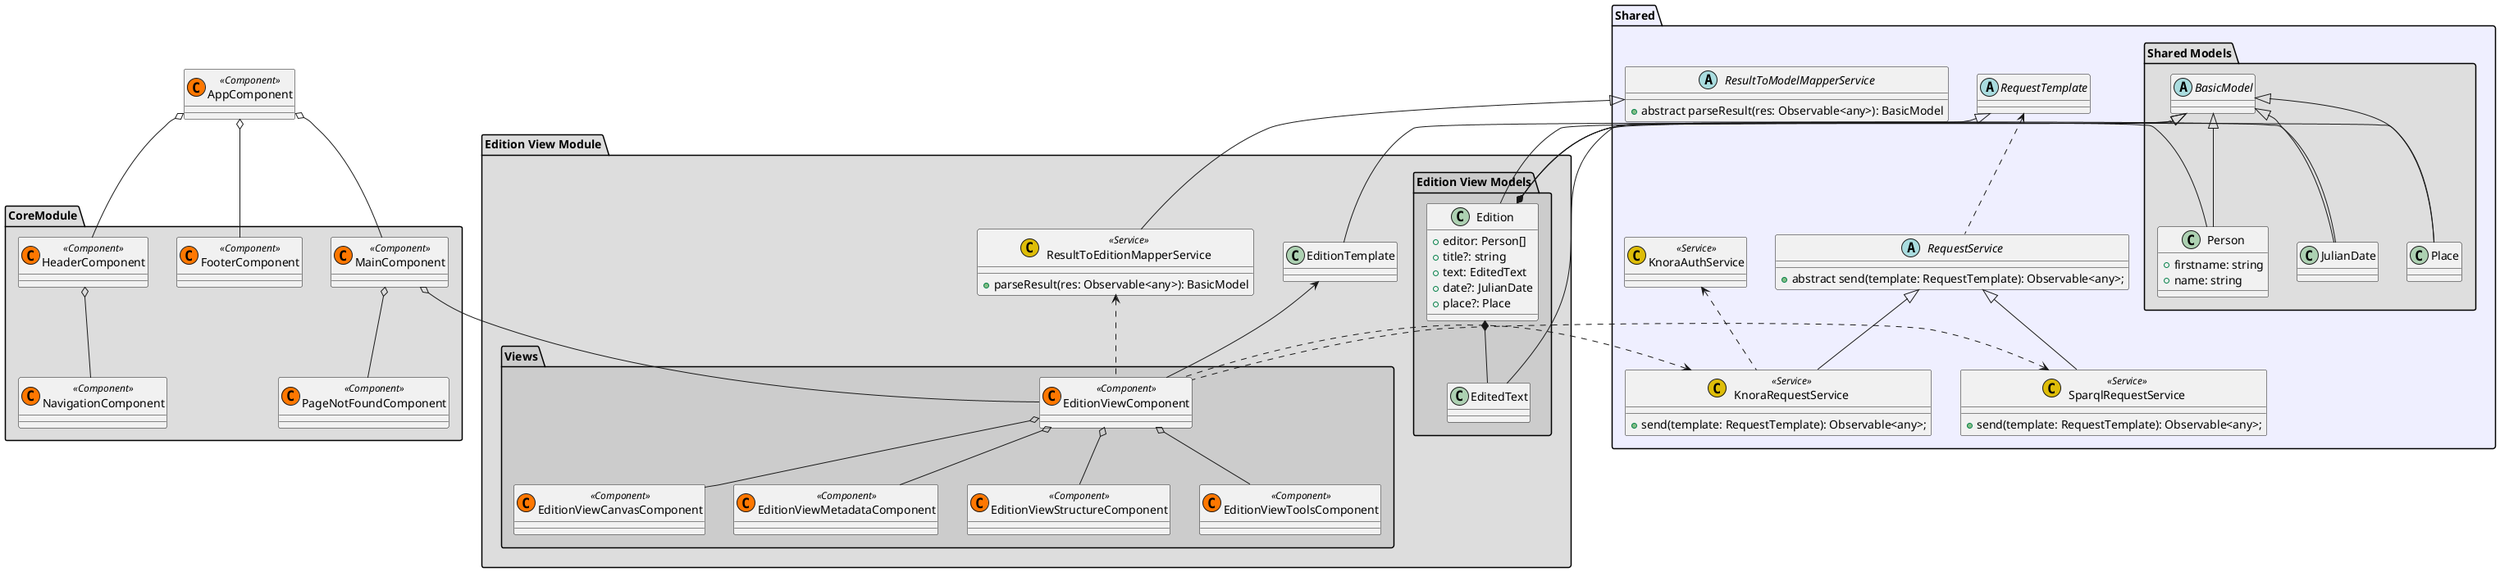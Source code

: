 @startuml

package "Shared" #EFEFFF {
	package "Shared Models" #DEDEDE {

		abstract class BasicModel
		class Person {
			+firstname: string
			+name: string
		}
		class JulianDate
		class Place 
		
		BasicModel <|-- Person
		BasicModel <|-- JulianDate
		BasicModel <|-- Place
	}
	
	abstract class ResultToModelMapperService {
		+ abstract parseResult(res: Observable<any>): BasicModel
	}
	abstract class RequestTemplate
	abstract class RequestService {
		+ abstract send(template: RequestTemplate): Observable<any>;
	}
	class KnoraRequestService << (C,#DEBD08) Service >> {
		+ send(template: RequestTemplate): Observable<any>;
	}
	class SparqlRequestService << (C,#DEBD08) Service >> {
		+ send(template: RequestTemplate): Observable<any>;
	}
	class KnoraAuthService << (C,#DEBD08) Service >>

	RequestService <|-- KnoraRequestService
	RequestService <|-- SparqlRequestService
	RequestTemplate <.. RequestService
	KnoraAuthService <.. KnoraRequestService 
	
}

package "Edition View Module" #DDDDDD {
	
	package "Views" #CCCCCC {

		class EditionViewComponent << (C,#FF7700) Component >>
		
		class EditionViewCanvasComponent  << (C,#FF7700) Component >>

		class EditionViewMetadataComponent << (C,#FF7700) Component >> 

		class EditionViewStructureComponent << (C,#FF7700) Component >> 

		class EditionViewToolsComponent << (C,#FF7700) Component >> 


		EditionViewComponent o-- EditionViewCanvasComponent
		EditionViewComponent o-- EditionViewMetadataComponent
		EditionViewComponent o-- EditionViewStructureComponent
		EditionViewComponent o-- EditionViewToolsComponent
		
	}

	package "Edition View Models" #CCCCCC {

		class Edition {
			+ editor: Person[]
			+ title?: string
			+ text: EditedText
			+ date?: JulianDate
			+ place?: Place
		}

		class EditedText

		Edition *-- EditedText
	}

	class EditionTemplate
	class ResultToEditionMapperService << (C,#DEBD08) Service >> {
		+ parseResult(res: Observable<any>): BasicModel
	}

	EditionTemplate <-- EditionViewComponent
	ResultToEditionMapperService <.. EditionViewComponent

}

package "CoreModule" #DDDDDD {
	class HeaderComponent << (C,#FF7700) Component >> 
	class FooterComponent << (C,#FF7700) Component >> 
	class MainComponent << (C,#FF7700) Component >> 
	class NavigationComponent << (C,#FF7700) Component >> 
	class PageNotFoundComponent << (C,#FF7700) Component >> 

	MainComponent o-- PageNotFoundComponent
	HeaderComponent o-- NavigationComponent
	
}

class AppComponent << (C,#FF7700) Component >> 

AppComponent o-- HeaderComponent
AppComponent o-- FooterComponent
AppComponent o-- MainComponent
MainComponent o-- EditionViewComponent

BasicModel <|-- Edition
BasicModel <|-- EditedText
Edition *-- JulianDate
Edition *-- Person
Edition *-- Place
ResultToModelMapperService <|-- ResultToEditionMapperService
RequestTemplate <|-- EditionTemplate
KnoraRequestService <.. EditionViewComponent
SparqlRequestService <.. EditionViewComponent


@enduml
